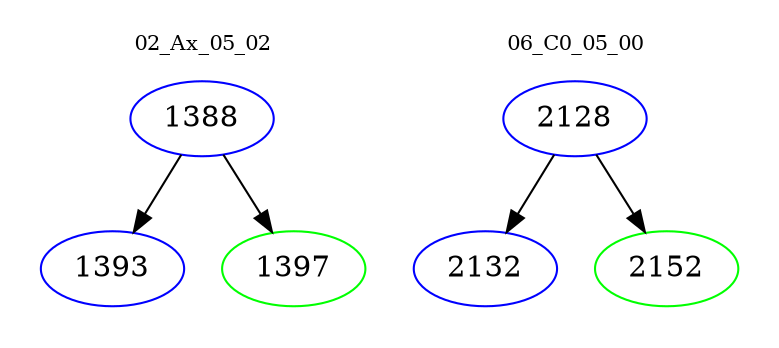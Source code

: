 digraph{
subgraph cluster_0 {
color = white
label = "02_Ax_05_02";
fontsize=10;
T0_1388 [label="1388", color="blue"]
T0_1388 -> T0_1393 [color="black"]
T0_1393 [label="1393", color="blue"]
T0_1388 -> T0_1397 [color="black"]
T0_1397 [label="1397", color="green"]
}
subgraph cluster_1 {
color = white
label = "06_C0_05_00";
fontsize=10;
T1_2128 [label="2128", color="blue"]
T1_2128 -> T1_2132 [color="black"]
T1_2132 [label="2132", color="blue"]
T1_2128 -> T1_2152 [color="black"]
T1_2152 [label="2152", color="green"]
}
}
